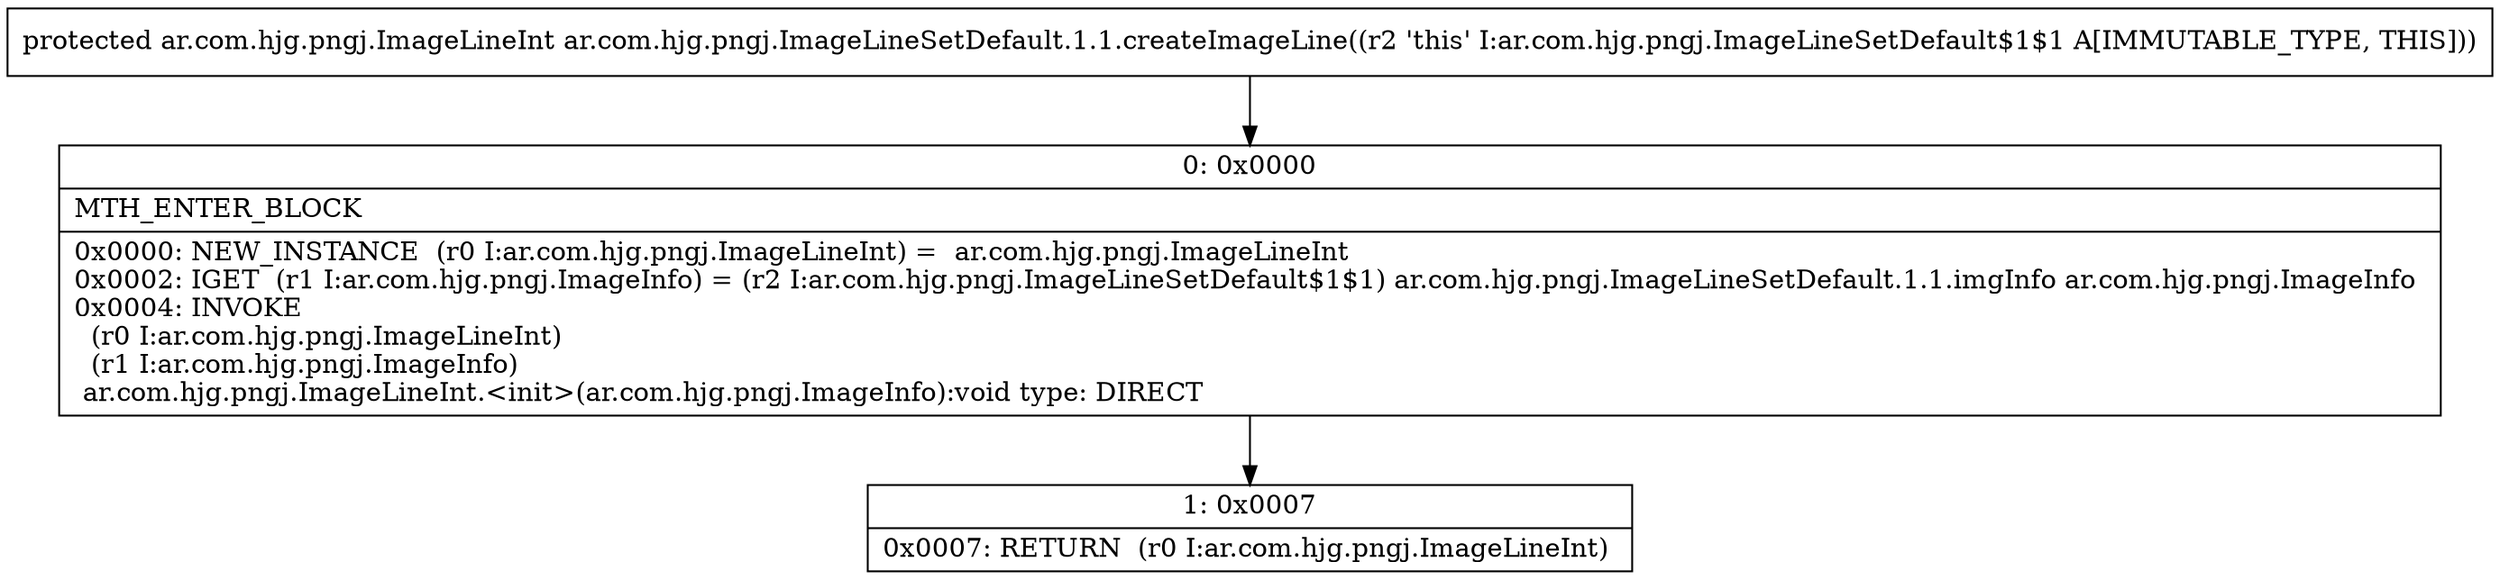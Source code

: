 digraph "CFG forar.com.hjg.pngj.ImageLineSetDefault.1.1.createImageLine()Lar\/com\/hjg\/pngj\/ImageLineInt;" {
Node_0 [shape=record,label="{0\:\ 0x0000|MTH_ENTER_BLOCK\l|0x0000: NEW_INSTANCE  (r0 I:ar.com.hjg.pngj.ImageLineInt) =  ar.com.hjg.pngj.ImageLineInt \l0x0002: IGET  (r1 I:ar.com.hjg.pngj.ImageInfo) = (r2 I:ar.com.hjg.pngj.ImageLineSetDefault$1$1) ar.com.hjg.pngj.ImageLineSetDefault.1.1.imgInfo ar.com.hjg.pngj.ImageInfo \l0x0004: INVOKE  \l  (r0 I:ar.com.hjg.pngj.ImageLineInt)\l  (r1 I:ar.com.hjg.pngj.ImageInfo)\l ar.com.hjg.pngj.ImageLineInt.\<init\>(ar.com.hjg.pngj.ImageInfo):void type: DIRECT \l}"];
Node_1 [shape=record,label="{1\:\ 0x0007|0x0007: RETURN  (r0 I:ar.com.hjg.pngj.ImageLineInt) \l}"];
MethodNode[shape=record,label="{protected ar.com.hjg.pngj.ImageLineInt ar.com.hjg.pngj.ImageLineSetDefault.1.1.createImageLine((r2 'this' I:ar.com.hjg.pngj.ImageLineSetDefault$1$1 A[IMMUTABLE_TYPE, THIS])) }"];
MethodNode -> Node_0;
Node_0 -> Node_1;
}


